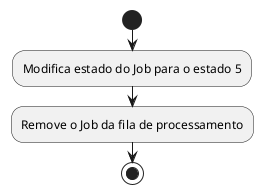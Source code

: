 @startuml action_release_proc
start
  :Modifica estado do Job para o estado 5;
  :Remove o Job da fila de processamento;
stop
@enduml
